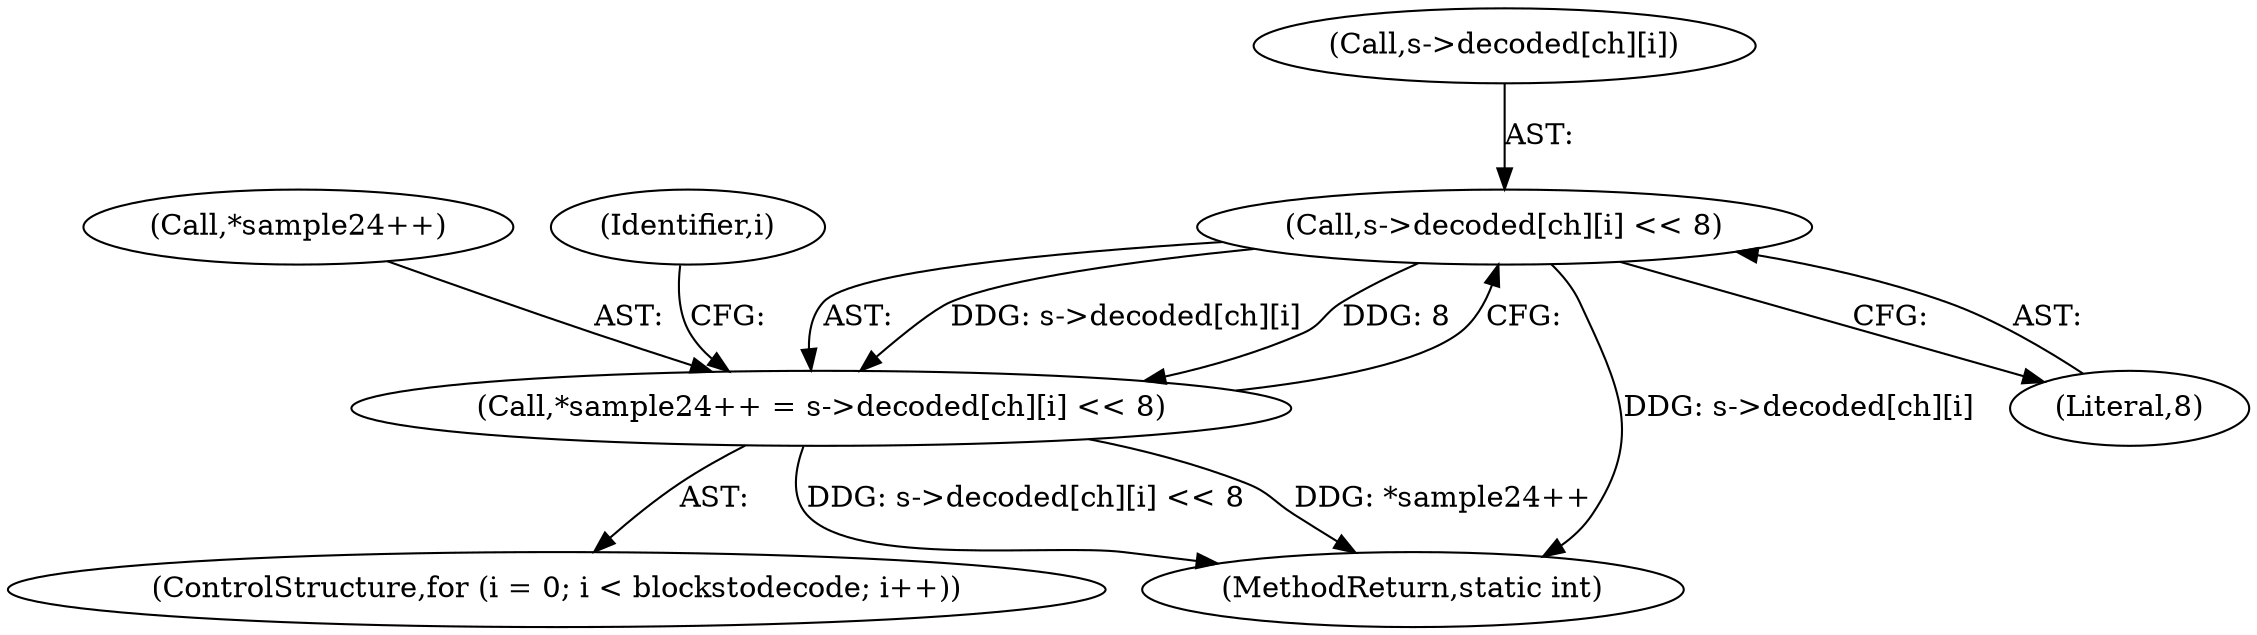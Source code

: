 digraph "0_FFmpeg_ba4beaf6149f7241c8bd85fe853318c2f6837ad0@array" {
"1000690" [label="(Call,s->decoded[ch][i] << 8)"];
"1000686" [label="(Call,*sample24++ = s->decoded[ch][i] << 8)"];
"1000686" [label="(Call,*sample24++ = s->decoded[ch][i] << 8)"];
"1000691" [label="(Call,s->decoded[ch][i])"];
"1000677" [label="(ControlStructure,for (i = 0; i < blockstodecode; i++))"];
"1000690" [label="(Call,s->decoded[ch][i] << 8)"];
"1000687" [label="(Call,*sample24++)"];
"1000685" [label="(Identifier,i)"];
"1000719" [label="(MethodReturn,static int)"];
"1000698" [label="(Literal,8)"];
"1000690" -> "1000686"  [label="AST: "];
"1000690" -> "1000698"  [label="CFG: "];
"1000691" -> "1000690"  [label="AST: "];
"1000698" -> "1000690"  [label="AST: "];
"1000686" -> "1000690"  [label="CFG: "];
"1000690" -> "1000719"  [label="DDG: s->decoded[ch][i]"];
"1000690" -> "1000686"  [label="DDG: s->decoded[ch][i]"];
"1000690" -> "1000686"  [label="DDG: 8"];
"1000686" -> "1000677"  [label="AST: "];
"1000687" -> "1000686"  [label="AST: "];
"1000685" -> "1000686"  [label="CFG: "];
"1000686" -> "1000719"  [label="DDG: s->decoded[ch][i] << 8"];
"1000686" -> "1000719"  [label="DDG: *sample24++"];
}
